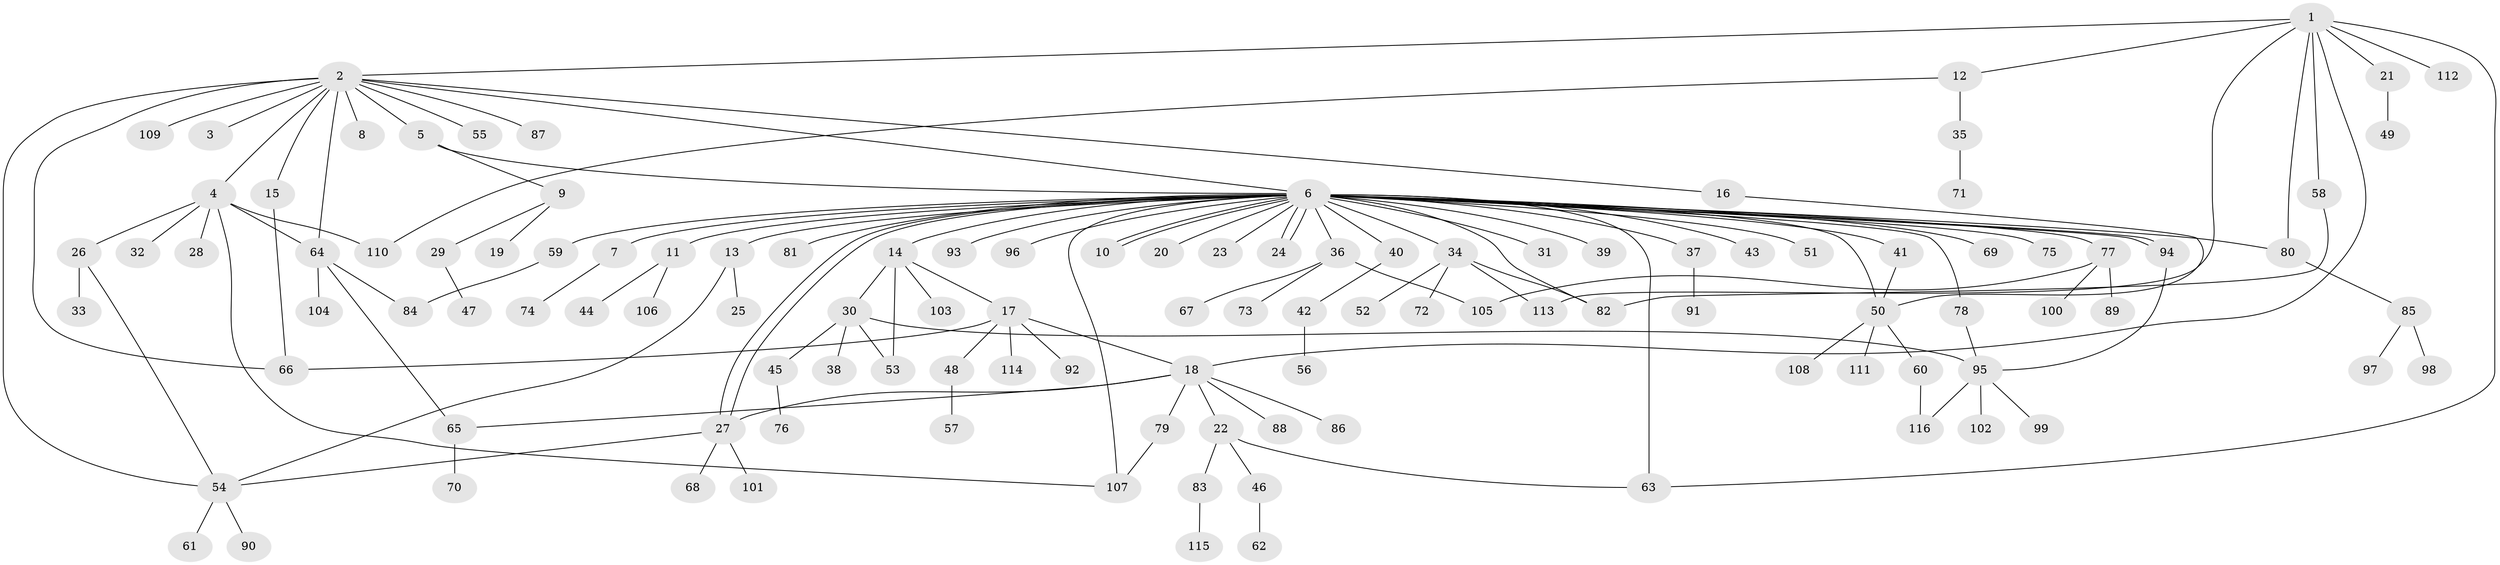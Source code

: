 // coarse degree distribution, {1: 0.7391304347826086, 2: 0.10144927536231885, 4: 0.043478260869565216, 5: 0.028985507246376812, 16: 0.014492753623188406, 3: 0.043478260869565216, 9: 0.014492753623188406, 33: 0.014492753623188406}
// Generated by graph-tools (version 1.1) at 2025/50/03/04/25 21:50:07]
// undirected, 116 vertices, 146 edges
graph export_dot {
graph [start="1"]
  node [color=gray90,style=filled];
  1;
  2;
  3;
  4;
  5;
  6;
  7;
  8;
  9;
  10;
  11;
  12;
  13;
  14;
  15;
  16;
  17;
  18;
  19;
  20;
  21;
  22;
  23;
  24;
  25;
  26;
  27;
  28;
  29;
  30;
  31;
  32;
  33;
  34;
  35;
  36;
  37;
  38;
  39;
  40;
  41;
  42;
  43;
  44;
  45;
  46;
  47;
  48;
  49;
  50;
  51;
  52;
  53;
  54;
  55;
  56;
  57;
  58;
  59;
  60;
  61;
  62;
  63;
  64;
  65;
  66;
  67;
  68;
  69;
  70;
  71;
  72;
  73;
  74;
  75;
  76;
  77;
  78;
  79;
  80;
  81;
  82;
  83;
  84;
  85;
  86;
  87;
  88;
  89;
  90;
  91;
  92;
  93;
  94;
  95;
  96;
  97;
  98;
  99;
  100;
  101;
  102;
  103;
  104;
  105;
  106;
  107;
  108;
  109;
  110;
  111;
  112;
  113;
  114;
  115;
  116;
  1 -- 2;
  1 -- 12;
  1 -- 18;
  1 -- 21;
  1 -- 58;
  1 -- 63;
  1 -- 80;
  1 -- 112;
  1 -- 113;
  2 -- 3;
  2 -- 4;
  2 -- 5;
  2 -- 6;
  2 -- 8;
  2 -- 15;
  2 -- 16;
  2 -- 54;
  2 -- 55;
  2 -- 64;
  2 -- 66;
  2 -- 87;
  2 -- 109;
  4 -- 26;
  4 -- 28;
  4 -- 32;
  4 -- 64;
  4 -- 107;
  4 -- 110;
  5 -- 6;
  5 -- 9;
  6 -- 7;
  6 -- 10;
  6 -- 10;
  6 -- 11;
  6 -- 13;
  6 -- 14;
  6 -- 20;
  6 -- 23;
  6 -- 24;
  6 -- 24;
  6 -- 27;
  6 -- 27;
  6 -- 31;
  6 -- 34;
  6 -- 36;
  6 -- 37;
  6 -- 39;
  6 -- 40;
  6 -- 41;
  6 -- 43;
  6 -- 50;
  6 -- 51;
  6 -- 59;
  6 -- 63;
  6 -- 69;
  6 -- 75;
  6 -- 77;
  6 -- 78;
  6 -- 80;
  6 -- 81;
  6 -- 82;
  6 -- 93;
  6 -- 94;
  6 -- 94;
  6 -- 96;
  6 -- 107;
  7 -- 74;
  9 -- 19;
  9 -- 29;
  11 -- 44;
  11 -- 106;
  12 -- 35;
  12 -- 110;
  13 -- 25;
  13 -- 54;
  14 -- 17;
  14 -- 30;
  14 -- 53;
  14 -- 103;
  15 -- 66;
  16 -- 50;
  17 -- 18;
  17 -- 48;
  17 -- 66;
  17 -- 92;
  17 -- 114;
  18 -- 22;
  18 -- 27;
  18 -- 65;
  18 -- 79;
  18 -- 86;
  18 -- 88;
  21 -- 49;
  22 -- 46;
  22 -- 63;
  22 -- 83;
  26 -- 33;
  26 -- 54;
  27 -- 54;
  27 -- 68;
  27 -- 101;
  29 -- 47;
  30 -- 38;
  30 -- 45;
  30 -- 53;
  30 -- 95;
  34 -- 52;
  34 -- 72;
  34 -- 82;
  34 -- 113;
  35 -- 71;
  36 -- 67;
  36 -- 73;
  36 -- 105;
  37 -- 91;
  40 -- 42;
  41 -- 50;
  42 -- 56;
  45 -- 76;
  46 -- 62;
  48 -- 57;
  50 -- 60;
  50 -- 108;
  50 -- 111;
  54 -- 61;
  54 -- 90;
  58 -- 82;
  59 -- 84;
  60 -- 116;
  64 -- 65;
  64 -- 84;
  64 -- 104;
  65 -- 70;
  77 -- 89;
  77 -- 100;
  77 -- 105;
  78 -- 95;
  79 -- 107;
  80 -- 85;
  83 -- 115;
  85 -- 97;
  85 -- 98;
  94 -- 95;
  95 -- 99;
  95 -- 102;
  95 -- 116;
}
